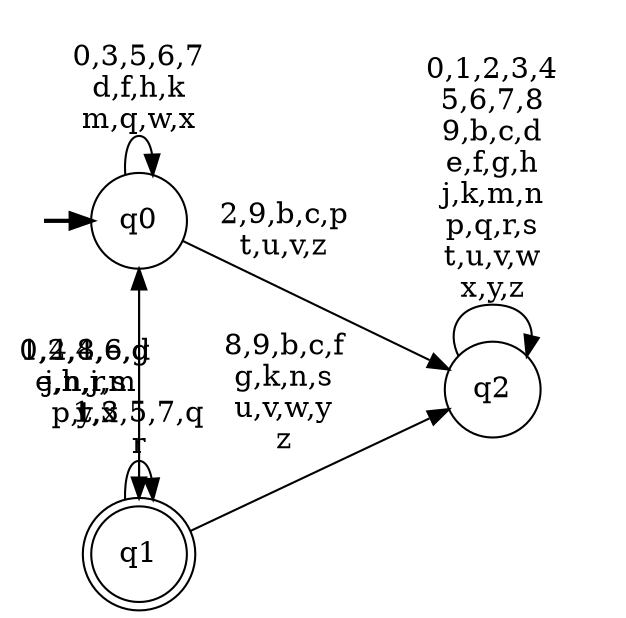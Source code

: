 digraph BlueStarA {
__start0 [style = invis, shape = none, label = "", width = 0, height = 0];

rankdir=LR;
size="8,5";

s0 [style="filled", color="black", fillcolor="white" shape="circle", label="q0"];
s1 [style="rounded,filled", color="black", fillcolor="white" shape="doublecircle", label="q1"];
s2 [style="filled", color="black", fillcolor="white" shape="circle", label="q2"];
subgraph cluster_main { 
	graph [pad=".75", ranksep="0.15", nodesep="0.15"];
	 style=invis; 
	__start0 -> s0 [penwidth=2];
}
s0 -> s0 [label="0,3,5,6,7\nd,f,h,k\nm,q,w,x"];
s0 -> s1 [label="1,4,8,e,g\nj,n,r,s\ny"];
s0 -> s2 [label="2,9,b,c,p\nt,u,v,z"];
s1 -> s0 [label="0,2,4,6,d\ne,h,j,m\np,t,x"];
s1 -> s1 [label="1,3,5,7,q\nr"];
s1 -> s2 [label="8,9,b,c,f\ng,k,n,s\nu,v,w,y\nz"];
s2 -> s2 [label="0,1,2,3,4\n5,6,7,8\n9,b,c,d\ne,f,g,h\nj,k,m,n\np,q,r,s\nt,u,v,w\nx,y,z"];

}